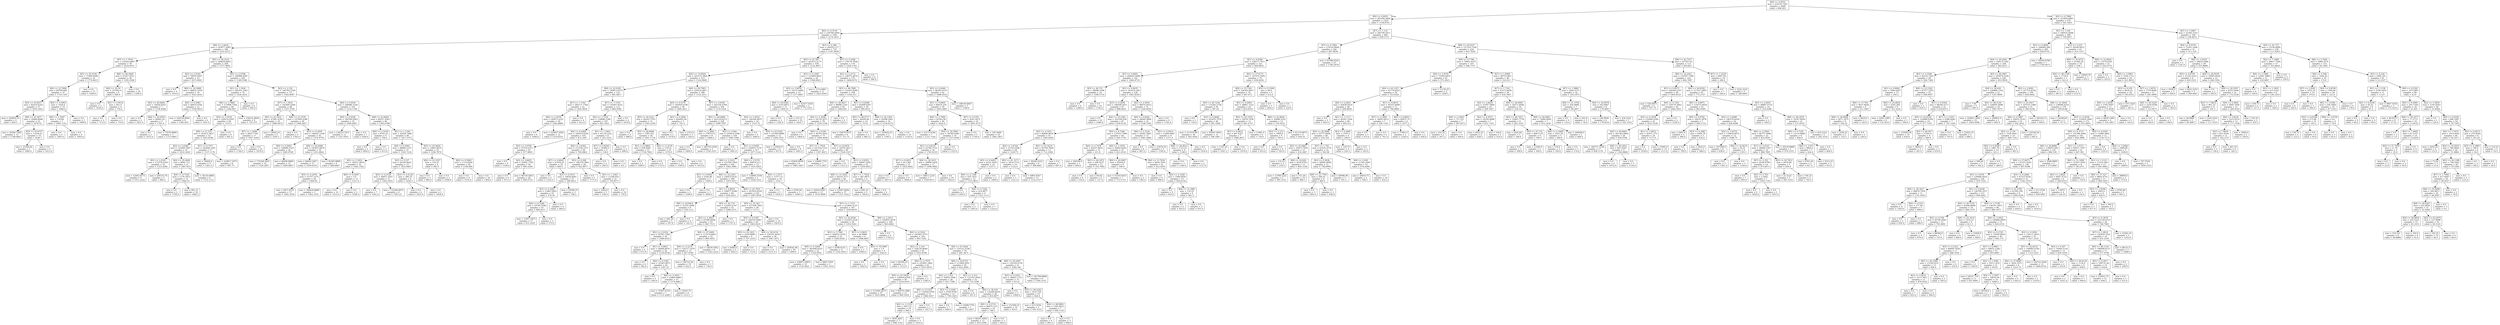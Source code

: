 digraph Tree {
node [shape=box] ;
0 [label="X[6] <= 2.9552\nmse = 332535.7291\nsamples = 2000\nvalue = 996.923"] ;
1 [label="X[0] <= 0.6055\nmse = 281656.3684\nsamples = 1525\nvalue = 1138.8741"] ;
0 -> 1 [labeldistance=2.5, labelangle=45, headlabel="True"] ;
2 [label="X[0] <= 0.5139\nmse = 236766.4004\nsamples = 1061\nvalue = 1274.1631"] ;
1 -> 2 ;
3 [label="X[6] <= 2.4434\nmse = 183877.2685\nsamples = 346\nvalue = 1431.6272"] ;
2 -> 3 ;
4 [label="X[7] <= 1.7918\nmse = 119242.6897\nsamples = 78\nvalue = 1618.0513"] ;
3 -> 4 ;
5 [label="X[5] <= 45.4144\nmse = 71990.4408\nsamples = 52\nvalue = 1779.4615"] ;
4 -> 5 ;
6 [label="X[4] <= 23.7608\nmse = 84799.008\nsamples = 37\nvalue = 1710.7297"] ;
5 -> 6 ;
7 [label="X[5] <= 43.8257\nmse = 82419.4102\nsamples = 27\nvalue = 1616.1852"] ;
6 -> 7 ;
8 [label="mse = 229920.25\nsamples = 2\nvalue = 824.5"] ;
7 -> 8 ;
9 [label="X[8] <= 25.3677\nmse = 16466.8096\nsamples = 25\nvalue = 1679.52"] ;
7 -> 9 ;
10 [label="mse = 16584.7289\nsamples = 15\nvalue = 1708.0667"] ;
9 -> 10 ;
11 [label="X[5] <= 43.8757\nmse = 13234.01\nsamples = 10\nvalue = 1636.7"] ;
9 -> 11 ;
12 [label="mse = 25344.64\nsamples = 5\nvalue = 1660.4"] ;
11 -> 12 ;
13 [label="mse = 0.0\nsamples = 5\nvalue = 1613.0"] ;
11 -> 13 ;
14 [label="X[0] <= 0.5093\nmse = 1926.6\nsamples = 10\nvalue = 1966.0"] ;
6 -> 14 ;
15 [label="X[6] <= 2.1697\nmse = 3.9184\nsamples = 7\nvalue = 1994.7143"] ;
14 -> 15 ;
16 [label="mse = 0.0\nsamples = 3\nvalue = 1997.0"] ;
15 -> 16 ;
17 [label="mse = 0.0\nsamples = 4\nvalue = 1993.0"] ;
15 -> 17 ;
18 [label="mse = 0.0\nsamples = 3\nvalue = 1899.0"] ;
14 -> 18 ;
19 [label="mse = 0.0\nsamples = 15\nvalue = 1949.0"] ;
5 -> 19 ;
20 [label="X[8] <= 40.3649\nmse = 57427.5621\nsamples = 26\nvalue = 1295.2308"] ;
4 -> 20 ;
21 [label="X[4] <= 18.18\nmse = 107942.0\nsamples = 6\nvalue = 966.0"] ;
20 -> 21 ;
22 [label="mse = 0.0\nsamples = 2\nvalue = 1430.0"] ;
21 -> 22 ;
23 [label="X[1] <= 0.9532\nmse = 441.0\nsamples = 4\nvalue = 734.0"] ;
21 -> 23 ;
24 [label="mse = 0.0\nsamples = 2\nvalue = 713.0"] ;
23 -> 24 ;
25 [label="mse = 0.0\nsamples = 2\nvalue = 755.0"] ;
23 -> 25 ;
26 [label="mse = 0.0\nsamples = 20\nvalue = 1394.0"] ;
20 -> 26 ;
27 [label="X[5] <= 40.2216\nmse = 189629.9643\nsamples = 268\nvalue = 1377.3694"] ;
3 -> 27 ;
28 [label="X[2] <= 2.0183\nmse = 78910.0567\nsamples = 23\nvalue = 1673.8261"] ;
27 -> 28 ;
29 [label="mse = 0.0\nsamples = 4\nvalue = 1914.0"] ;
28 -> 29 ;
30 [label="X[8] <= 24.5688\nmse = 80822.1939\nsamples = 19\nvalue = 1623.2632"] ;
28 -> 30 ;
31 [label="X[5] <= 40.0664\nmse = 35628.8163\nsamples = 7\nvalue = 1738.4286"] ;
30 -> 31 ;
32 [label="mse = 0.0\nsamples = 2\nvalue = 1821.0"] ;
31 -> 32 ;
33 [label="X[8] <= 20.0393\nmse = 46062.24\nsamples = 5\nvalue = 1705.4"] ;
31 -> 33 ;
34 [label="mse = 0.0\nsamples = 2\nvalue = 1672.0"] ;
33 -> 34 ;
35 [label="mse = 75530.8889\nsamples = 3\nvalue = 1727.6667"] ;
33 -> 35 ;
36 [label="X[0] <= 0.5083\nmse = 94935.0764\nsamples = 12\nvalue = 1556.0833"] ;
30 -> 36 ;
37 [label="mse = 140126.9844\nsamples = 8\nvalue = 1583.625"] ;
36 -> 37 ;
38 [label="mse = 0.0\nsamples = 4\nvalue = 1501.0"] ;
36 -> 38 ;
39 [label="X[2] <= 2.0798\nmse = 190998.9587\nsamples = 245\nvalue = 1349.5388"] ;
27 -> 39 ;
40 [label="X[1] <= 1.1826\nmse = 285301.2381\nsamples = 74\nvalue = 1226.2432"] ;
39 -> 40 ;
41 [label="X[6] <= 2.7868\nmse = 273968.7264\nsamples = 66\nvalue = 1296.697"] ;
40 -> 41 ;
42 [label="X[2] <= 2.0534\nmse = 228214.9397\nsamples = 58\nvalue = 1375.5"] ;
41 -> 42 ;
43 [label="X[8] <= 27.319\nmse = 192472.3857\nsamples = 52\nvalue = 1455.6346"] ;
42 -> 43 ;
44 [label="X[2] <= 2.0306\nmse = 133260.7967\nsamples = 35\nvalue = 1610.3429"] ;
43 -> 44 ;
45 [label="X[2] <= 2.0145\nmse = 172370.8163\nsamples = 14\nvalue = 1314.4286"] ;
44 -> 45 ;
46 [label="mse = 12942.6173\nsamples = 9\nvalue = 1511.2222"] ;
45 -> 46 ;
47 [label="mse = 264153.76\nsamples = 5\nvalue = 960.2"] ;
45 -> 47 ;
48 [label="X[4] <= 25.4004\nmse = 9892.712\nsamples = 21\nvalue = 1807.619"] ;
44 -> 48 ;
49 [label="X[4] <= 9.7236\nmse = 1178.1875\nsamples = 12\nvalue = 1849.25"] ;
48 -> 49 ;
50 [label="mse = 0.0\nsamples = 2\nvalue = 1794.0"] ;
49 -> 50 ;
51 [label="mse = 681.21\nsamples = 10\nvalue = 1860.3"] ;
49 -> 51 ;
52 [label="mse = 16120.0988\nsamples = 9\nvalue = 1752.1111"] ;
48 -> 52 ;
53 [label="X[7] <= 0.7071\nmse = 163648.3391\nsamples = 17\nvalue = 1137.1176"] ;
43 -> 53 ;
54 [label="mse = 76664.0\nsamples = 9\nvalue = 1261.0"] ;
53 -> 54 ;
55 [label="mse = 224817.1875\nsamples = 8\nvalue = 997.75"] ;
53 -> 55 ;
56 [label="mse = 0.0\nsamples = 6\nvalue = 681.0"] ;
42 -> 56 ;
57 [label="mse = 234252.9844\nsamples = 8\nvalue = 725.375"] ;
41 -> 57 ;
58 [label="mse = 0.0\nsamples = 8\nvalue = 645.0"] ;
40 -> 58 ;
59 [label="X[2] <= 2.129\nmse = 140764.3749\nsamples = 171\nvalue = 1402.8947"] ;
39 -> 59 ;
60 [label="X[7] <= 1.5631\nmse = 162400.4366\nsamples = 68\nvalue = 1537.2794"] ;
59 -> 60 ;
61 [label="X[5] <= 43.1631\nmse = 47481.4183\nsamples = 19\nvalue = 1869.9474"] ;
60 -> 61 ;
62 [label="X[7] <= 1.2099\nmse = 8025.7785\nsamples = 17\nvalue = 1937.5294"] ;
61 -> 62 ;
63 [label="mse = 0.0\nsamples = 3\nvalue = 1744.0"] ;
62 -> 63 ;
64 [label="mse = 0.0\nsamples = 14\nvalue = 1979.0"] ;
62 -> 64 ;
65 [label="mse = 14042.25\nsamples = 2\nvalue = 1295.5"] ;
61 -> 65 ;
66 [label="X[8] <= 21.2576\nmse = 147409.4286\nsamples = 49\nvalue = 1408.2857"] ;
60 -> 66 ;
67 [label="mse = 0.0\nsamples = 4\nvalue = 1783.0"] ;
66 -> 67 ;
68 [label="X[3] <= 0.2959\nmse = 146922.1106\nsamples = 45\nvalue = 1374.9778"] ;
66 -> 68 ;
69 [label="X[0] <= 0.5083\nmse = 128608.5325\nsamples = 26\nvalue = 1465.0769"] ;
68 -> 69 ;
70 [label="mse = 175248.2041\nsamples = 14\nvalue = 1520.2857"] ;
69 -> 70 ;
71 [label="mse = 66490.8889\nsamples = 12\nvalue = 1400.6667"] ;
69 -> 71 ;
72 [label="X[8] <= 24.5688\nmse = 145672.8476\nsamples = 19\nvalue = 1251.6842"] ;
68 -> 72 ;
73 [label="mse = 64640.2367\nsamples = 13\nvalue = 1438.6154"] ;
72 -> 73 ;
74 [label="mse = 81493.8889\nsamples = 6\nvalue = 846.6667"] ;
72 -> 74 ;
75 [label="X[0] <= 0.5039\nmse = 106686.5326\nsamples = 103\nvalue = 1314.1748"] ;
59 -> 75 ;
76 [label="X[0] <= 0.5036\nmse = 169780.0942\nsamples = 19\nvalue = 1006.8947"] ;
75 -> 76 ;
77 [label="mse = 136223.7431\nsamples = 12\nvalue = 1227.9167"] ;
76 -> 77 ;
78 [label="mse = 0.0\nsamples = 7\nvalue = 628.0"] ;
76 -> 78 ;
79 [label="X[8] <= 22.0829\nmse = 66227.4562\nsamples = 84\nvalue = 1383.6786"] ;
75 -> 79 ;
80 [label="X[6] <= 2.5259\nmse = 8742.25\nsamples = 4\nvalue = 706.5"] ;
79 -> 80 ;
81 [label="mse = 0.0\nsamples = 2\nvalue = 800.0"] ;
80 -> 81 ;
82 [label="mse = 0.0\nsamples = 2\nvalue = 613.0"] ;
80 -> 82 ;
83 [label="X[1] <= 1.1106\nmse = 45026.7486\nsamples = 80\nvalue = 1417.5375"] ;
79 -> 83 ;
84 [label="X[0] <= 0.5093\nmse = 48880.1575\nsamples = 47\nvalue = 1503.7234"] ;
83 -> 84 ;
85 [label="X[2] <= 2.3432\nmse = 36431.3818\nsamples = 32\nvalue = 1442.1562"] ;
84 -> 85 ;
86 [label="X[3] <= 0.2976\nmse = 53737.3275\nsamples = 20\nvalue = 1400.85"] ;
85 -> 86 ;
87 [label="mse = 5457.0519\nsamples = 17\nvalue = 1462.3529"] ;
86 -> 87 ;
88 [label="mse = 184426.8889\nsamples = 3\nvalue = 1052.3333"] ;
86 -> 88 ;
89 [label="X[0] <= 0.5047\nmse = 5.0\nsamples = 12\nvalue = 1511.0"] ;
85 -> 89 ;
90 [label="mse = 0.0\nsamples = 10\nvalue = 1512.0"] ;
89 -> 90 ;
91 [label="mse = 0.0\nsamples = 2\nvalue = 1506.0"] ;
89 -> 91 ;
92 [label="X[3] <= 0.327\nmse = 50100.0622\nsamples = 15\nvalue = 1635.0667"] ;
84 -> 92 ;
93 [label="X[3] <= 0.2728\nmse = 48457.5207\nsamples = 11\nvalue = 1562.5455"] ;
92 -> 93 ;
94 [label="mse = 0.0\nsamples = 7\nvalue = 1561.0"] ;
93 -> 94 ;
95 [label="mse = 133246.6875\nsamples = 4\nvalue = 1565.25"] ;
93 -> 95 ;
96 [label="X[3] <= 0.4129\nmse = 380.25\nsamples = 4\nvalue = 1834.5"] ;
92 -> 96 ;
97 [label="mse = 0.0\nsamples = 2\nvalue = 1815.0"] ;
96 -> 97 ;
98 [label="mse = 0.0\nsamples = 2\nvalue = 1854.0"] ;
96 -> 98 ;
99 [label="X[5] <= 45.4644\nmse = 13891.8035\nsamples = 33\nvalue = 1294.7879"] ;
83 -> 99 ;
100 [label="X[4] <= 41.2357\nmse = 110.25\nsamples = 4\nvalue = 995.5"] ;
99 -> 100 ;
101 [label="mse = 0.0\nsamples = 2\nvalue = 985.0"] ;
100 -> 101 ;
102 [label="mse = 0.0\nsamples = 2\nvalue = 1006.0"] ;
100 -> 102 ;
103 [label="X[0] <= 0.5069\nmse = 1733.6504\nsamples = 29\nvalue = 1336.069"] ;
99 -> 103 ;
104 [label="mse = 0.0\nsamples = 9\nvalue = 1274.0"] ;
103 -> 104 ;
105 [label="mse = 0.0\nsamples = 20\nvalue = 1364.0"] ;
103 -> 105 ;
106 [label="X[3] <= 0.396\nmse = 244555.277\nsamples = 715\nvalue = 1197.9636"] ;
2 -> 106 ;
107 [label="X[5] <= 47.587\nmse = 243073.2173\nsamples = 539\nvalue = 1122.4657"] ;
106 -> 107 ;
108 [label="X[4] <= 13.6504\nmse = 241575.3994\nsamples = 513\nvalue = 1102.8908"] ;
107 -> 108 ;
109 [label="X[8] <= 22.0182\nmse = 189913.6374\nsamples = 133\nvalue = 961.6617"] ;
108 -> 109 ;
110 [label="X[7] <= 1.7193\nmse = 206171.7769\nsamples = 22\nvalue = 1426.3636"] ;
109 -> 110 ;
111 [label="X[6] <= 2.5076\nmse = 149472.4321\nsamples = 18\nvalue = 1562.8889"] ;
110 -> 111 ;
112 [label="mse = 0.0\nsamples = 6\nvalue = 1649.0"] ;
111 -> 112 ;
113 [label="mse = 218647.3056\nsamples = 12\nvalue = 1519.8333"] ;
111 -> 113 ;
114 [label="mse = 0.0\nsamples = 4\nvalue = 812.0"] ;
110 -> 114 ;
115 [label="X[7] <= 1.7193\nmse = 135407.8322\nsamples = 111\nvalue = 869.5586"] ;
109 -> 115 ;
116 [label="X[2] <= 3.7216\nmse = 118688.1548\nsamples = 107\nvalue = 841.5421"] ;
115 -> 116 ;
117 [label="X[4] <= 6.2004\nmse = 104019.9229\nsamples = 101\nvalue = 872.3267"] ;
116 -> 117 ;
118 [label="X[2] <= 2.0706\nmse = 47510.6317\nsamples = 43\nvalue = 977.8605"] ;
117 -> 118 ;
119 [label="mse = 0.0\nsamples = 9\nvalue = 1100.0"] ;
118 -> 119 ;
120 [label="X[2] <= 2.6693\nmse = 55092.7785\nsamples = 34\nvalue = 945.5294"] ;
118 -> 120 ;
121 [label="mse = 0.0\nsamples = 6\nvalue = 971.0"] ;
120 -> 121 ;
122 [label="mse = 66729.5663\nsamples = 28\nvalue = 940.0714"] ;
120 -> 122 ;
123 [label="X[6] <= 2.8302\nmse = 131536.1477\nsamples = 58\nvalue = 794.0862"] ;
117 -> 123 ;
124 [label="X[7] <= 0.4642\nmse = 67450.25\nsamples = 32\nvalue = 689.5"] ;
123 -> 124 ;
125 [label="mse = 0.0\nsamples = 5\nvalue = 1235.0"] ;
124 -> 125 ;
126 [label="X[3] <= 0.3013\nmse = 14630.6941\nsamples = 27\nvalue = 588.4815"] ;
124 -> 126 ;
127 [label="X[3] <= 0.2492\nmse = 11862.5824\nsamples = 25\nvalue = 574.24"] ;
126 -> 127 ;
128 [label="X[0] <= 0.5348\nmse = 10740.5596\nsamples = 19\nvalue = 608.4211"] ;
127 -> 128 ;
129 [label="mse = 11857.2872\nsamples = 17\nvalue = 612.3529"] ;
128 -> 129 ;
130 [label="mse = 0.0\nsamples = 2\nvalue = 575.0"] ;
128 -> 130 ;
131 [label="mse = 0.0\nsamples = 6\nvalue = 466.0"] ;
127 -> 131 ;
132 [label="mse = 15006.25\nsamples = 2\nvalue = 766.5"] ;
126 -> 132 ;
133 [label="X[3] <= 0.298\nmse = 180379.3861\nsamples = 26\nvalue = 922.8077"] ;
123 -> 133 ;
134 [label="mse = 0.0\nsamples = 5\nvalue = 1771.0"] ;
133 -> 134 ;
135 [label="X[1] <= 1.1003\nmse = 11249.932\nsamples = 21\nvalue = 720.8571"] ;
133 -> 135 ;
136 [label="mse = 3364.0\nsamples = 5\nvalue = 538.0"] ;
135 -> 136 ;
137 [label="mse = 0.0\nsamples = 16\nvalue = 778.0"] ;
135 -> 137 ;
138 [label="X[1] <= 1.2003\nmse = 81110.2222\nsamples = 6\nvalue = 323.3333"] ;
116 -> 138 ;
139 [label="X[7] <= 0.8249\nmse = 16384.0\nsamples = 4\nvalue = 136.0"] ;
138 -> 139 ;
140 [label="mse = 0.0\nsamples = 2\nvalue = 264.0"] ;
139 -> 140 ;
141 [label="mse = 0.0\nsamples = 2\nvalue = 8.0"] ;
139 -> 141 ;
142 [label="mse = 0.0\nsamples = 2\nvalue = 698.0"] ;
138 -> 142 ;
143 [label="mse = 0.0\nsamples = 4\nvalue = 1619.0"] ;
115 -> 143 ;
144 [label="X[4] <= 28.7903\nmse = 250232.6811\nsamples = 380\nvalue = 1152.3211"] ;
108 -> 144 ;
145 [label="X[0] <= 0.5276\nmse = 185956.6196\nsamples = 36\nvalue = 1469.3611"] ;
144 -> 145 ;
146 [label="X[5] <= 44.2321\nmse = 40242.7555\nsamples = 31\nvalue = 1593.2258"] ;
145 -> 146 ;
147 [label="mse = 0.0\nsamples = 2\nvalue = 898.0"] ;
146 -> 147 ;
148 [label="X[5] <= 46.8084\nmse = 7385.522\nsamples = 29\nvalue = 1641.1724"] ;
146 -> 148 ;
149 [label="X[1] <= 0.8805\nmse = 939.4083\nsamples = 13\nvalue = 1728.7692"] ;
148 -> 149 ;
150 [label="mse = 0.0\nsamples = 5\nvalue = 1690.0"] ;
149 -> 150 ;
151 [label="mse = 0.0\nsamples = 8\nvalue = 1753.0"] ;
149 -> 151 ;
152 [label="X[6] <= 2.3278\nmse = 1323.0\nsamples = 16\nvalue = 1570.0"] ;
148 -> 152 ;
153 [label="mse = 0.0\nsamples = 12\nvalue = 1549.0"] ;
152 -> 153 ;
154 [label="mse = 0.0\nsamples = 4\nvalue = 1633.0"] ;
152 -> 154 ;
155 [label="X[3] <= 0.2598\nmse = 404495.04\nsamples = 5\nvalue = 701.4"] ;
145 -> 155 ;
156 [label="mse = 0.0\nsamples = 2\nvalue = 1479.0"] ;
155 -> 156 ;
157 [label="mse = 2312.0\nsamples = 3\nvalue = 183.0"] ;
155 -> 157 ;
158 [label="X[7] <= 3.0109\nmse = 245339.4768\nsamples = 344\nvalue = 1119.1424"] ;
144 -> 158 ;
159 [label="X[5] <= 40.0809\nmse = 242129.8272\nsamples = 328\nvalue = 1099.7957"] ;
158 -> 159 ;
160 [label="X[6] <= 2.3882\nmse = 178515.0\nsamples = 8\nvalue = 1686.0"] ;
159 -> 160 ;
161 [label="mse = 0.0\nsamples = 5\nvalue = 1894.0"] ;
160 -> 161 ;
162 [label="mse = 283755.5556\nsamples = 3\nvalue = 1339.3333"] ;
160 -> 162 ;
163 [label="X[2] <= 2.004\nmse = 234914.5396\nsamples = 320\nvalue = 1085.1406"] ;
159 -> 163 ;
164 [label="mse = 0.0\nsamples = 3\nvalue = 1891.0"] ;
163 -> 164 ;
165 [label="X[1] <= 0.9385\nmse = 230933.7135\nsamples = 317\nvalue = 1077.5142"] ;
163 -> 165 ;
166 [label="X[6] <= 2.1612\nmse = 231594.7064\nsamples = 304\nvalue = 1062.3684"] ;
165 -> 166 ;
167 [label="X[1] <= 0.8362\nmse = 5544.96\nsamples = 5\nvalue = 1599.2"] ;
166 -> 167 ;
168 [label="mse = 0.0\nsamples = 2\nvalue = 1508.0"] ;
167 -> 168 ;
169 [label="mse = 0.0\nsamples = 3\nvalue = 1660.0"] ;
167 -> 169 ;
170 [label="X[8] <= 22.2303\nmse = 230475.0141\nsamples = 299\nvalue = 1053.3913"] ;
166 -> 170 ;
171 [label="X[1] <= 0.8659\nmse = 149677.6396\nsamples = 64\nvalue = 928.2812"] ;
170 -> 171 ;
172 [label="X[8] <= 20.9914\nmse = 31555.2099\nsamples = 9\nvalue = 439.1111"] ;
171 -> 172 ;
173 [label="mse = 282.24\nsamples = 5\nvalue = 597.6"] ;
172 -> 173 ;
174 [label="mse = 0.0\nsamples = 4\nvalue = 241.0"] ;
172 -> 174 ;
175 [label="X[5] <= 42.174\nmse = 123443.2747\nsamples = 55\nvalue = 1008.3273"] ;
171 -> 175 ;
176 [label="X[2] <= 2.3843\nmse = 97269.8206\nsamples = 52\nvalue = 965.7115"] ;
175 -> 176 ;
177 [label="X[2] <= 2.0192\nmse = 50783.7389\nsamples = 30\nvalue = 1086.8333"] ;
176 -> 177 ;
178 [label="mse = 0.0\nsamples = 4\nvalue = 672.0"] ;
177 -> 178 ;
179 [label="X[1] <= 0.8827\nmse = 28048.6879\nsamples = 26\nvalue = 1150.6538"] ;
177 -> 179 ;
180 [label="mse = 0.0\nsamples = 6\nvalue = 962.0"] ;
179 -> 180 ;
181 [label="X[0] <= 0.5185\nmse = 22583.0875\nsamples = 20\nvalue = 1207.25"] ;
179 -> 181 ;
182 [label="mse = 0.0\nsamples = 5\nvalue = 1305.0"] ;
181 -> 182 ;
183 [label="X[6] <= 2.3933\nmse = 25864.0889\nsamples = 15\nvalue = 1174.6667"] ;
181 -> 183 ;
184 [label="mse = 37467.6735\nsamples = 7\nvalue = 1131.4286"] ;
183 -> 184 ;
185 [label="mse = 12643.75\nsamples = 8\nvalue = 1212.5"] ;
183 -> 185 ;
186 [label="X[4] <= 47.6492\nmse = 113374.8843\nsamples = 22\nvalue = 800.5455"] ;
176 -> 186 ;
187 [label="X[6] <= 2.5214\nmse = 124157.1479\nsamples = 13\nvalue = 647.0769"] ;
186 -> 187 ;
188 [label="mse = 158722.56\nsamples = 10\nvalue = 622.2"] ;
187 -> 188 ;
189 [label="mse = 0.0\nsamples = 3\nvalue = 730.0"] ;
187 -> 189 ;
190 [label="mse = 14639.5062\nsamples = 9\nvalue = 1022.2222"] ;
186 -> 190 ;
191 [label="mse = 0.0\nsamples = 3\nvalue = 1747.0"] ;
175 -> 191 ;
192 [label="X[8] <= 25.7835\nmse = 247055.6529\nsamples = 235\nvalue = 1087.4638"] ;
170 -> 192 ;
193 [label="X[4] <= 33.343\nmse = 337309.7083\nsamples = 48\nvalue = 1272.5"] ;
192 -> 193 ;
194 [label="X[0] <= 0.5387\nmse = 228703.4983\nsamples = 34\nvalue = 1003.8235"] ;
193 -> 194 ;
195 [label="X[5] <= 43.1631\nmse = 2250.8889\nsamples = 6\nvalue = 707.3333"] ;
194 -> 195 ;
196 [label="mse = 6400.0\nsamples = 2\nvalue = 692.0"] ;
195 -> 196 ;
197 [label="mse = 0.0\nsamples = 4\nvalue = 715.0"] ;
195 -> 197 ;
198 [label="X[4] <= 29.4154\nmse = 254355.4439\nsamples = 28\nvalue = 1067.3571"] ;
194 -> 198 ;
199 [label="mse = 0.0\nsamples = 8\nvalue = 1211.0"] ;
198 -> 199 ;
200 [label="mse = 344542.99\nsamples = 20\nvalue = 1009.9"] ;
198 -> 200 ;
201 [label="mse = 0.0\nsamples = 14\nvalue = 1925.0"] ;
193 -> 201 ;
202 [label="X[7] <= 1.7121\nmse = 212844.5123\nsamples = 187\nvalue = 1039.9679"] ;
192 -> 202 ;
203 [label="X[5] <= 43.2636\nmse = 231055.3228\nsamples = 39\nvalue = 1253.5641"] ;
202 -> 203 ;
204 [label="X[2] <= 5.7961\nmse = 264032.4518\nsamples = 33\nvalue = 1290.8182"] ;
203 -> 204 ;
205 [label="X[0] <= 0.5294\nmse = 381608.9525\nsamples = 22\nvalue = 1354.9545"] ;
204 -> 205 ;
206 [label="mse = 436871.0803\nsamples = 19\nvalue = 1331.8421"] ;
205 -> 206 ;
207 [label="mse = 6805.5556\nsamples = 3\nvalue = 1501.3333"] ;
205 -> 207 ;
208 [label="mse = 4198.6116\nsamples = 11\nvalue = 1162.5455"] ;
204 -> 208 ;
209 [label="X[7] <= 0.8631\nmse = 64.8889\nsamples = 6\nvalue = 1048.6667"] ;
203 -> 209 ;
210 [label="mse = 0.0\nsamples = 2\nvalue = 1060.0"] ;
209 -> 210 ;
211 [label="X[5] <= 45.0087\nmse = 1.0\nsamples = 4\nvalue = 1043.0"] ;
209 -> 211 ;
212 [label="mse = 0.0\nsamples = 2\nvalue = 1042.0"] ;
211 -> 212 ;
213 [label="mse = 0.0\nsamples = 2\nvalue = 1044.0"] ;
211 -> 213 ;
214 [label="X[6] <= 2.3911\nmse = 192855.2978\nsamples = 148\nvalue = 983.6824"] ;
202 -> 214 ;
215 [label="mse = 0.0\nsamples = 4\nvalue = 1702.0"] ;
214 -> 215 ;
216 [label="X[0] <= 0.5224\nmse = 183481.4753\nsamples = 144\nvalue = 963.7292"] ;
214 -> 216 ;
217 [label="X[2] <= 2.316\nmse = 228120.8649\nsamples = 65\nvalue = 1051.6769"] ;
216 -> 217 ;
218 [label="mse = 85556.25\nsamples = 2\nvalue = 1512.5"] ;
217 -> 218 ;
219 [label="X[6] <= 2.7074\nmse = 225691.1882\nsamples = 63\nvalue = 1037.0476"] ;
217 -> 219 ;
220 [label="X[5] <= 43.2439\nmse = 238916.6709\nsamples = 58\nvalue = 1014.8103"] ;
219 -> 220 ;
221 [label="mse = 271840.2073\nsamples = 47\nvalue = 1025.4894"] ;
220 -> 221 ;
222 [label="mse = 95674.1488\nsamples = 11\nvalue = 969.1818"] ;
220 -> 222 ;
223 [label="mse = 0.0\nsamples = 5\nvalue = 1295.0"] ;
219 -> 223 ;
224 [label="X[4] <= 47.0344\nmse = 135152.5108\nsamples = 79\nvalue = 891.3671"] ;
216 -> 224 ;
225 [label="X[8] <= 29.6743\nmse = 111660.0951\nsamples = 58\nvalue = 822.2069"] ;
224 -> 225 ;
226 [label="X[2] <= 2.312\nmse = 76954.3506\nsamples = 26\nvalue = 931.7308"] ;
225 -> 226 ;
227 [label="X[0] <= 0.5335\nmse = 110928.0764\nsamples = 12\nvalue = 1086.4167"] ;
226 -> 227 ;
228 [label="X[2] <= 2.1335\nmse = 5013.21\nsamples = 10\nvalue = 940.3"] ;
227 -> 228 ;
229 [label="mse = 3836.2041\nsamples = 7\nvalue = 908.7143"] ;
228 -> 229 ;
230 [label="mse = 0.0\nsamples = 3\nvalue = 1014.0"] ;
228 -> 230 ;
231 [label="mse = 0.0\nsamples = 2\nvalue = 1817.0"] ;
227 -> 231 ;
232 [label="X[3] <= 0.3299\nmse = 9744.9796\nsamples = 14\nvalue = 799.1429"] ;
226 -> 232 ;
233 [label="mse = 0.0\nsamples = 7\nvalue = 846.0"] ;
232 -> 233 ;
234 [label="mse = 15098.7755\nsamples = 7\nvalue = 752.2857"] ;
232 -> 234 ;
235 [label="X[2] <= 2.312\nmse = 122193.2959\nsamples = 32\nvalue = 733.2188"] ;
225 -> 235 ;
236 [label="mse = 0.0\nsamples = 6\nvalue = 397.0"] ;
235 -> 236 ;
237 [label="X[4] <= 38.434\nmse = 118284.8476\nsamples = 26\nvalue = 810.8077"] ;
235 -> 237 ;
238 [label="X[0] <= 0.5721\nmse = 86875.125\nsamples = 16\nvalue = 748.5"] ;
237 -> 238 ;
239 [label="mse = 80241.4083\nsamples = 13\nvalue = 819.2308"] ;
238 -> 239 ;
240 [label="mse = 0.0\nsamples = 3\nvalue = 442.0"] ;
238 -> 240 ;
241 [label="mse = 152390.25\nsamples = 10\nvalue = 910.5"] ;
237 -> 241 ;
242 [label="X[8] <= 29.2607\nmse = 150339.4739\nsamples = 21\nvalue = 1082.381"] ;
224 -> 242 ;
243 [label="X[3] <= 0.2253\nmse = 38063.1733\nsamples = 15\nvalue = 913.6"] ;
242 -> 243 ;
244 [label="mse = 0.0\nsamples = 5\nvalue = 1084.0"] ;
243 -> 244 ;
245 [label="X[5] <= 40.2262\nmse = 35317.64\nsamples = 10\nvalue = 828.4"] ;
243 -> 245 ;
246 [label="mse = 213.5556\nsamples = 3\nvalue = 545.3333"] ;
245 -> 246 ;
247 [label="X[4] <= 48.0804\nmse = 1305.0612\nsamples = 7\nvalue = 949.7143"] ;
245 -> 247 ;
248 [label="mse = 0.0\nsamples = 4\nvalue = 981.0"] ;
247 -> 248 ;
249 [label="mse = 0.0\nsamples = 3\nvalue = 908.0"] ;
247 -> 249 ;
250 [label="mse = 181768.8889\nsamples = 6\nvalue = 1504.3333"] ;
242 -> 250 ;
251 [label="X[6] <= 2.5279\nmse = 84670.213\nsamples = 13\nvalue = 1431.6923"] ;
165 -> 251 ;
252 [label="mse = 116805.5556\nsamples = 3\nvalue = 1028.3333"] ;
251 -> 252 ;
253 [label="X[2] <= 2.073\nmse = 11577.21\nsamples = 10\nvalue = 1552.7"] ;
251 -> 253 ;
254 [label="mse = 0.0\nsamples = 5\nvalue = 1459.0"] ;
253 -> 254 ;
255 [label="mse = 5595.04\nsamples = 5\nvalue = 1646.4"] ;
253 -> 255 ;
256 [label="X[2] <= 2.5052\nmse = 146166.6875\nsamples = 16\nvalue = 1515.75"] ;
158 -> 256 ;
257 [label="mse = 0.0\nsamples = 4\nvalue = 1844.0"] ;
256 -> 257 ;
258 [label="X[4] <= 43.5302\nmse = 147000.8889\nsamples = 12\nvalue = 1406.3333"] ;
256 -> 258 ;
259 [label="mse = 110592.0\nsamples = 4\nvalue = 937.0"] ;
258 -> 259 ;
260 [label="mse = 0.0\nsamples = 8\nvalue = 1641.0"] ;
258 -> 260 ;
261 [label="X[3] <= 0.3295\nmse = 115894.9822\nsamples = 26\nvalue = 1508.6923"] ;
107 -> 261 ;
262 [label="X[2] <= 3.0878\nmse = 74133.4489\nsamples = 15\nvalue = 1277.8667"] ;
261 -> 262 ;
263 [label="X[8] <= 20.6362\nmse = 2193.6875\nsamples = 12\nvalue = 1404.25"] ;
262 -> 263 ;
264 [label="mse = 0.0\nsamples = 2\nvalue = 1302.0"] ;
263 -> 264 ;
265 [label="mse = 123.21\nsamples = 10\nvalue = 1424.7"] ;
263 -> 265 ;
266 [label="mse = 42437.5556\nsamples = 3\nvalue = 772.3333"] ;
262 -> 266 ;
267 [label="mse = 1112.0661\nsamples = 11\nvalue = 1823.4545"] ;
261 -> 267 ;
268 [label="X[7] <= 3.1048\nmse = 178178.7928\nsamples = 176\nvalue = 1429.1761"] ;
106 -> 268 ;
269 [label="X[2] <= 2.2172\nmse = 138371.6079\nsamples = 170\nvalue = 1468.8176"] ;
268 -> 269 ;
270 [label="X[5] <= 46.7865\nmse = 132203.4269\nsamples = 108\nvalue = 1354.213"] ;
269 -> 270 ;
271 [label="X[4] <= 26.4627\nmse = 98086.1243\nsamples = 82\nvalue = 1469.561"] ;
270 -> 271 ;
272 [label="X[4] <= 5.3058\nmse = 54710.2071\nsamples = 78\nvalue = 1518.1538"] ;
271 -> 272 ;
273 [label="mse = 0.0\nsamples = 5\nvalue = 1864.0"] ;
272 -> 273 ;
274 [label="X[6] <= 2.5166\nmse = 49703.9201\nsamples = 73\nvalue = 1494.4658"] ;
272 -> 274 ;
275 [label="X[7] <= 1.7918\nmse = 101104.7101\nsamples = 13\nvalue = 1347.4615"] ;
274 -> 275 ;
276 [label="mse = 63656.8056\nsamples = 6\nvalue = 1085.1667"] ;
275 -> 276 ;
277 [label="mse = 23686.7755\nsamples = 7\nvalue = 1572.2857"] ;
275 -> 277 ;
278 [label="X[7] <= 0.0479\nmse = 32870.3831\nsamples = 60\nvalue = 1526.3167"] ;
274 -> 278 ;
279 [label="mse = 0.0\nsamples = 8\nvalue = 1311.0"] ;
278 -> 279 ;
280 [label="X[1] <= 0.8352\nmse = 29697.5544\nsamples = 52\nvalue = 1559.4423"] ;
278 -> 280 ;
281 [label="X[8] <= 21.0291\nmse = 26216.3177\nsamples = 48\nvalue = 1538.125"] ;
280 -> 281 ;
282 [label="mse = 24020.6281\nsamples = 11\nvalue = 1474.0909"] ;
281 -> 282 ;
283 [label="mse = 25287.6494\nsamples = 37\nvalue = 1557.1622"] ;
281 -> 283 ;
284 [label="X[7] <= 1.7918\nmse = 581.6875\nsamples = 4\nvalue = 1815.25"] ;
280 -> 284 ;
285 [label="mse = 992.25\nsamples = 2\nvalue = 1824.5"] ;
284 -> 285 ;
286 [label="mse = 0.0\nsamples = 2\nvalue = 1806.0"] ;
284 -> 286 ;
287 [label="mse = 0.0\nsamples = 4\nvalue = 522.0"] ;
271 -> 287 ;
288 [label="X[1] <= 0.8288\nmse = 65498.6287\nsamples = 26\nvalue = 990.4231"] ;
270 -> 288 ;
289 [label="X[5] <= 48.0717\nmse = 46200.84\nsamples = 10\nvalue = 753.6"] ;
288 -> 289 ;
290 [label="mse = 52678.9375\nsamples = 8\nvalue = 721.75"] ;
289 -> 290 ;
291 [label="mse = 0.0\nsamples = 2\nvalue = 881.0"] ;
289 -> 291 ;
292 [label="X[8] <= 26.1209\nmse = 20598.2461\nsamples = 16\nvalue = 1138.4375"] ;
288 -> 292 ;
293 [label="mse = 163620.25\nsamples = 2\nvalue = 1106.5"] ;
292 -> 293 ;
294 [label="mse = 0.0\nsamples = 14\nvalue = 1143.0"] ;
292 -> 294 ;
295 [label="X[3] <= 0.4446\nmse = 86383.4735\nsamples = 62\nvalue = 1668.4516"] ;
269 -> 295 ;
296 [label="X[1] <= 0.8405\nmse = 68410.239\nsamples = 59\nvalue = 1693.2881"] ;
295 -> 296 ;
297 [label="X[6] <= 2.7966\nmse = 83362.94\nsamples = 40\nvalue = 1622.9"] ;
296 -> 297 ;
298 [label="mse = 15171.9184\nsamples = 7\nvalue = 1127.7143"] ;
297 -> 298 ;
299 [label="X[4] <= 35.5844\nmse = 34780.4206\nsamples = 33\nvalue = 1727.9394"] ;
297 -> 299 ;
300 [label="X[1] <= 0.8216\nmse = 22794.7122\nsamples = 30\nvalue = 1765.4333"] ;
299 -> 300 ;
301 [label="X[7] <= 0.9451\nmse = 20.1302\nsamples = 13\nvalue = 1852.8462"] ;
300 -> 301 ;
302 [label="mse = 0.0\nsamples = 7\nvalue = 1857.0"] ;
301 -> 302 ;
303 [label="mse = 0.0\nsamples = 6\nvalue = 1848.0"] ;
301 -> 303 ;
304 [label="X[4] <= 30.1615\nmse = 29899.1834\nsamples = 17\nvalue = 1698.5882"] ;
300 -> 304 ;
305 [label="mse = 18912.1224\nsamples = 7\nvalue = 1520.8571"] ;
304 -> 305 ;
306 [label="mse = 0.0\nsamples = 10\nvalue = 1823.0"] ;
304 -> 306 ;
307 [label="mse = 0.0\nsamples = 3\nvalue = 1353.0"] ;
299 -> 307 ;
308 [label="X[7] <= 0.2761\nmse = 4541.4072\nsamples = 19\nvalue = 1841.4737"] ;
296 -> 308 ;
309 [label="mse = 0.0\nsamples = 5\nvalue = 1730.0"] ;
308 -> 309 ;
310 [label="mse = 140.3469\nsamples = 14\nvalue = 1881.2857"] ;
308 -> 310 ;
311 [label="mse = 189140.6667\nsamples = 3\nvalue = 1180.0"] ;
295 -> 311 ;
312 [label="mse = 0.0\nsamples = 6\nvalue = 306.0"] ;
268 -> 312 ;
313 [label="X[7] <= 1.114\nmse = 246749.2411\nsamples = 464\nvalue = 829.5172"] ;
1 -> 313 ;
314 [label="X[7] <= 0.7865\nmse = 274510.8604\nsamples = 244\nvalue = 987.9836"] ;
313 -> 314 ;
315 [label="X[1] <= 0.9349\nmse = 228277.7911\nsamples = 221\nvalue = 909.6833"] ;
314 -> 315 ;
316 [label="X[7] <= 0.0693\nmse = 209625.0098\nsamples = 142\nvalue = 1060.4718"] ;
315 -> 316 ;
317 [label="X[5] <= 44.731\nmse = 38086.5306\nsamples = 14\nvalue = 1596.5714"] ;
316 -> 317 ;
318 [label="mse = 0.0\nsamples = 4\nvalue = 1288.0"] ;
317 -> 318 ;
319 [label="mse = 0.0\nsamples = 10\nvalue = 1720.0"] ;
317 -> 319 ;
320 [label="X[1] <= 0.8435\nmse = 193514.184\nsamples = 128\nvalue = 1001.8359"] ;
316 -> 320 ;
321 [label="X[3] <= 0.2656\nmse = 180206.5911\nsamples = 97\nvalue = 898.0825"] ;
320 -> 321 ;
322 [label="mse = 0.0\nsamples = 10\nvalue = 1448.0"] ;
321 -> 322 ;
323 [label="X[4] <= 10.2365\nmse = 162164.938\nsamples = 87\nvalue = 834.8736"] ;
321 -> 323 ;
324 [label="X[2] <= 2.1621\nmse = 89606.6639\nsamples = 41\nvalue = 1065.6585"] ;
323 -> 324 ;
325 [label="X[4] <= 5.8744\nmse = 15743.5446\nsamples = 28\nvalue = 1229.75"] ;
324 -> 325 ;
326 [label="X[3] <= 0.4493\nmse = 4352.3929\nsamples = 14\nvalue = 1337.5"] ;
325 -> 326 ;
327 [label="X[6] <= 2.7166\nmse = 555.7431\nsamples = 12\nvalue = 1312.0833"] ;
326 -> 327 ;
328 [label="mse = 0.0\nsamples = 3\nvalue = 1285.0"] ;
327 -> 328 ;
329 [label="X[0] <= 0.7246\nmse = 414.9877\nsamples = 9\nvalue = 1321.1111"] ;
327 -> 329 ;
330 [label="mse = 0.0\nsamples = 2\nvalue = 1283.0"] ;
329 -> 330 ;
331 [label="mse = 0.0\nsamples = 7\nvalue = 1332.0"] ;
329 -> 331 ;
332 [label="mse = 0.0\nsamples = 2\nvalue = 1490.0"] ;
326 -> 332 ;
333 [label="X[5] <= 41.3173\nmse = 3914.5714\nsamples = 14\nvalue = 1122.0"] ;
325 -> 333 ;
334 [label="mse = 0.0\nsamples = 3\nvalue = 1121.0"] ;
333 -> 334 ;
335 [label="mse = 4981.8347\nsamples = 11\nvalue = 1122.2727"] ;
333 -> 335 ;
336 [label="X[5] <= 47.0219\nmse = 65790.7929\nsamples = 13\nvalue = 712.2308"] ;
324 -> 336 ;
337 [label="mse = 56249.2222\nsamples = 6\nvalue = 496.6667"] ;
336 -> 337 ;
338 [label="mse = 0.0\nsamples = 7\nvalue = 897.0"] ;
336 -> 338 ;
339 [label="X[0] <= 0.7246\nmse = 137051.7089\nsamples = 46\nvalue = 629.1739"] ;
323 -> 339 ;
340 [label="X[6] <= 2.7478\nmse = 82557.8933\nsamples = 15\nvalue = 231.8"] ;
339 -> 340 ;
341 [label="mse = 240100.0\nsamples = 2\nvalue = 804.0"] ;
340 -> 341 ;
342 [label="X[5] <= 46.1872\nmse = 200.0237\nsamples = 13\nvalue = 143.7692"] ;
340 -> 342 ;
343 [label="mse = 0.0\nsamples = 8\nvalue = 154.0"] ;
342 -> 343 ;
344 [label="mse = 84.64\nsamples = 5\nvalue = 127.4"] ;
342 -> 344 ;
345 [label="X[6] <= 2.1878\nmse = 50042.8283\nsamples = 31\nvalue = 821.4516"] ;
339 -> 345 ;
346 [label="X[8] <= 20.9487\nmse = 85934.0\nsamples = 9\nvalue = 599.0"] ;
345 -> 346 ;
347 [label="mse = 51416.8163\nsamples = 7\nvalue = 713.5714"] ;
346 -> 347 ;
348 [label="mse = 0.0\nsamples = 2\nvalue = 198.0"] ;
346 -> 348 ;
349 [label="X[4] <= 13.7634\nmse = 6834.7934\nsamples = 22\nvalue = 912.4545"] ;
345 -> 349 ;
350 [label="mse = 0.0\nsamples = 9\nvalue = 996.0"] ;
349 -> 350 ;
351 [label="X[2] <= 2.1026\nmse = 3389.0059\nsamples = 13\nvalue = 854.6154"] ;
349 -> 351 ;
352 [label="mse = 0.0\nsamples = 9\nvalue = 816.0"] ;
351 -> 352 ;
353 [label="X[4] <= 31.2881\nmse = 110.25\nsamples = 4\nvalue = 941.5"] ;
351 -> 353 ;
354 [label="mse = 0.0\nsamples = 2\nvalue = 952.0"] ;
353 -> 354 ;
355 [label="mse = 0.0\nsamples = 2\nvalue = 931.0"] ;
353 -> 355 ;
356 [label="X[2] <= 2.3654\nmse = 96074.4433\nsamples = 31\nvalue = 1326.4839"] ;
320 -> 356 ;
357 [label="X[0] <= 0.6292\nmse = 26040.5806\nsamples = 22\nvalue = 1148.3182"] ;
356 -> 357 ;
358 [label="X[6] <= 2.1524\nmse = 18362.3905\nsamples = 13\nvalue = 1063.3846"] ;
357 -> 358 ;
359 [label="mse = 0.0\nsamples = 8\nvalue = 987.0"] ;
358 -> 359 ;
360 [label="mse = 23470.24\nsamples = 5\nvalue = 1185.6"] ;
358 -> 360 ;
361 [label="X[1] <= 0.9014\nmse = 11660.6667\nsamples = 9\nvalue = 1271.0"] ;
357 -> 361 ;
362 [label="X[8] <= 26.8015\nmse = 1722.25\nsamples = 6\nvalue = 1198.5"] ;
361 -> 362 ;
363 [label="mse = 0.0\nsamples = 3\nvalue = 1240.0"] ;
362 -> 363 ;
364 [label="mse = 0.0\nsamples = 3\nvalue = 1157.0"] ;
362 -> 364 ;
365 [label="mse = 0.0\nsamples = 3\nvalue = 1416.0"] ;
361 -> 365 ;
366 [label="mse = 0.0\nsamples = 9\nvalue = 1762.0"] ;
356 -> 366 ;
367 [label="X[4] <= 27.8173\nmse = 147474.7605\nsamples = 79\nvalue = 638.6456"] ;
315 -> 367 ;
368 [label="X[8] <= 23.7341\nmse = 144302.6817\nsamples = 74\nvalue = 667.473"] ;
367 -> 368 ;
369 [label="X[5] <= 40.7234\nmse = 175282.2756\nsamples = 50\nvalue = 587.62"] ;
368 -> 369 ;
370 [label="mse = 0.0\nsamples = 2\nvalue = 734.0"] ;
369 -> 370 ;
371 [label="X[3] <= 0.4606\nmse = 181655.7079\nsamples = 48\nvalue = 581.5208"] ;
369 -> 371 ;
372 [label="mse = 213316.99\nsamples = 36\nvalue = 593.3056"] ;
371 -> 372 ;
373 [label="mse = 85005.3056\nsamples = 12\nvalue = 546.1667"] ;
371 -> 373 ;
374 [label="X[3] <= 0.4093\nmse = 38801.7222\nsamples = 24\nvalue = 833.8333"] ;
368 -> 374 ;
375 [label="X[5] <= 45.7254\nmse = 32976.7438\nsamples = 11\nvalue = 941.2727"] ;
374 -> 375 ;
376 [label="X[7] <= 0.4823\nmse = 667.6327\nsamples = 7\nvalue = 1068.2857"] ;
375 -> 376 ;
377 [label="mse = 1332.25\nsamples = 2\nvalue = 1041.5"] ;
376 -> 377 ;
378 [label="mse = 0.0\nsamples = 5\nvalue = 1079.0"] ;
376 -> 378 ;
379 [label="mse = 11881.0\nsamples = 4\nvalue = 719.0"] ;
375 -> 379 ;
380 [label="X[8] <= 25.9024\nmse = 25698.5325\nsamples = 13\nvalue = 742.9231"] ;
374 -> 380 ;
381 [label="X[2] <= 2.123\nmse = 1800.0\nsamples = 9\nvalue = 793.0"] ;
380 -> 381 ;
382 [label="mse = 0.0\nsamples = 3\nvalue = 853.0"] ;
381 -> 382 ;
383 [label="mse = 0.0\nsamples = 6\nvalue = 763.0"] ;
381 -> 383 ;
384 [label="mse = 61132.6875\nsamples = 4\nvalue = 630.25"] ;
380 -> 384 ;
385 [label="X[3] <= 0.3208\nmse = 96.0\nsamples = 5\nvalue = 212.0"] ;
367 -> 385 ;
386 [label="mse = 0.0\nsamples = 3\nvalue = 204.0"] ;
385 -> 386 ;
387 [label="mse = 0.0\nsamples = 2\nvalue = 224.0"] ;
385 -> 387 ;
388 [label="mse = 93788.0529\nsamples = 23\nvalue = 1740.3478"] ;
314 -> 388 ;
389 [label="X[8] <= 29.5457\nmse = 157218.7169\nsamples = 220\nvalue = 653.7636"] ;
313 -> 389 ;
390 [label="X[0] <= 0.7786\nmse = 78491.8375\nsamples = 107\nvalue = 466.7757"] ;
389 -> 390 ;
391 [label="X[6] <= 2.9376\nmse = 73540.6853\nsamples = 61\nvalue = 575.2623"] ;
390 -> 391 ;
392 [label="X[4] <= 43.1527\nmse = 61779.6225\nsamples = 59\nvalue = 553.9322"] ;
391 -> 392 ;
393 [label="X[6] <= 2.0203\nmse = 43638.0516\nsamples = 48\nvalue = 509.8958"] ;
392 -> 393 ;
394 [label="mse = 0.0\nsamples = 2\nvalue = 843.0"] ;
393 -> 394 ;
395 [label="X[1] <= 1.1117\nmse = 40501.3294\nsamples = 46\nvalue = 495.413"] ;
393 -> 395 ;
396 [label="X[4] <= 20.5996\nmse = 35777.6994\nsamples = 40\nvalue = 532.525"] ;
395 -> 396 ;
397 [label="X[5] <= 43.0867\nmse = 10973.7956\nsamples = 15\nvalue = 432.2667"] ;
396 -> 397 ;
398 [label="mse = 132.25\nsamples = 2\nvalue = 218.5"] ;
397 -> 398 ;
399 [label="X[8] <= 24.628\nmse = 4529.9763\nsamples = 13\nvalue = 465.1538"] ;
397 -> 399 ;
400 [label="mse = 12788.2222\nsamples = 3\nvalue = 395.3333"] ;
399 -> 400 ;
401 [label="mse = 151.29\nsamples = 10\nvalue = 486.1"] ;
399 -> 401 ;
402 [label="X[7] <= 1.703\nmse = 41010.3776\nsamples = 25\nvalue = 592.68"] ;
396 -> 402 ;
403 [label="X[3] <= 0.3636\nmse = 40982.8099\nsamples = 11\nvalue = 738.0909"] ;
402 -> 403 ;
404 [label="X[8] <= 22.7785\nmse = 506.25\nsamples = 6\nvalue = 860.5"] ;
403 -> 404 ;
405 [label="mse = 0.0\nsamples = 3\nvalue = 883.0"] ;
404 -> 405 ;
406 [label="mse = 0.0\nsamples = 3\nvalue = 838.0"] ;
404 -> 406 ;
407 [label="mse = 49996.96\nsamples = 5\nvalue = 591.2"] ;
403 -> 407 ;
408 [label="X[6] <= 2.656\nmse = 11365.2449\nsamples = 14\nvalue = 478.4286"] ;
402 -> 408 ;
409 [label="mse = 20916.75\nsamples = 4\nvalue = 594.5"] ;
408 -> 409 ;
410 [label="mse = 0.0\nsamples = 10\nvalue = 432.0"] ;
408 -> 410 ;
411 [label="X[3] <= 0.3995\nmse = 1597.0\nsamples = 6\nvalue = 248.0"] ;
395 -> 411 ;
412 [label="mse = 126.75\nsamples = 4\nvalue = 220.5"] ;
411 -> 412 ;
413 [label="mse = 0.0\nsamples = 2\nvalue = 303.0"] ;
411 -> 413 ;
414 [label="X[1] <= 0.8676\nmse = 95555.9008\nsamples = 11\nvalue = 746.0909"] ;
392 -> 414 ;
415 [label="X[7] <= 2.5805\nmse = 16693.0612\nsamples = 7\nvalue = 556.7143"] ;
414 -> 415 ;
416 [label="mse = 0.0\nsamples = 5\nvalue = 475.0"] ;
415 -> 416 ;
417 [label="mse = 0.0\nsamples = 2\nvalue = 761.0"] ;
415 -> 417 ;
418 [label="X[0] <= 0.6853\nmse = 60972.75\nsamples = 4\nvalue = 1077.5"] ;
414 -> 418 ;
419 [label="mse = 77841.0\nsamples = 2\nvalue = 1226.0"] ;
418 -> 419 ;
420 [label="mse = 0.0\nsamples = 2\nvalue = 929.0"] ;
418 -> 420 ;
421 [label="mse = 11130.25\nsamples = 2\nvalue = 1204.5"] ;
391 -> 421 ;
422 [label="X[1] <= 1.0084\nmse = 48753.862\nsamples = 46\nvalue = 322.913"] ;
390 -> 422 ;
423 [label="X[7] <= 1.7161\nmse = 47272.6456\nsamples = 30\nvalue = 418.7667"] ;
422 -> 423 ;
424 [label="X[2] <= 2.8424\nmse = 23397.5969\nsamples = 14\nvalue = 509.7857"] ;
423 -> 424 ;
425 [label="X[6] <= 2.5825\nmse = 711.551\nsamples = 7\nvalue = 387.8571"] ;
424 -> 425 ;
426 [label="mse = 210.25\nsamples = 2\nvalue = 347.5"] ;
425 -> 426 ;
427 [label="mse = 0.0\nsamples = 5\nvalue = 404.0"] ;
425 -> 427 ;
428 [label="X[2] <= 4.2973\nmse = 16350.4898\nsamples = 7\nvalue = 631.7143"] ;
424 -> 428 ;
429 [label="mse = 2652.25\nsamples = 2\nvalue = 828.5"] ;
428 -> 429 ;
430 [label="mse = 144.0\nsamples = 5\nvalue = 553.0"] ;
428 -> 430 ;
431 [label="X[4] <= 28.4065\nmse = 54571.6094\nsamples = 16\nvalue = 339.125"] ;
423 -> 431 ;
432 [label="X[5] <= 46.7437\nmse = 32803.7778\nsamples = 9\nvalue = 282.3333"] ;
431 -> 432 ;
433 [label="mse = 2420.64\nsamples = 5\nvalue = 188.6"] ;
432 -> 433 ;
434 [label="X[5] <= 47.722\nmse = 46072.25\nsamples = 4\nvalue = 399.5"] ;
432 -> 434 ;
435 [label="mse = 0.0\nsamples = 2\nvalue = 599.0"] ;
434 -> 435 ;
436 [label="mse = 12544.0\nsamples = 2\nvalue = 200.0"] ;
434 -> 436 ;
437 [label="X[8] <= 26.4963\nmse = 73080.4082\nsamples = 7\nvalue = 412.1429"] ;
431 -> 437 ;
438 [label="X[6] <= 2.5488\nmse = 1653.36\nsamples = 5\nvalue = 309.8"] ;
437 -> 438 ;
439 [label="mse = 576.0\nsamples = 2\nvalue = 356.0"] ;
438 -> 439 ;
440 [label="mse = 0.0\nsamples = 3\nvalue = 279.0"] ;
438 -> 440 ;
441 [label="mse = 160000.0\nsamples = 2\nvalue = 668.0"] ;
437 -> 441 ;
442 [label="X[7] <= 1.5889\nmse = 2002.5273\nsamples = 16\nvalue = 143.1875"] ;
422 -> 442 ;
443 [label="X[8] <= 21.2756\nmse = 354.4898\nsamples = 7\nvalue = 96.2857"] ;
442 -> 443 ;
444 [label="mse = 0.0\nsamples = 4\nvalue = 110.0"] ;
443 -> 444 ;
445 [label="mse = 242.0\nsamples = 3\nvalue = 78.0"] ;
443 -> 445 ;
446 [label="X[4] <= 29.0978\nmse = 242.6667\nsamples = 9\nvalue = 179.6667"] ;
442 -> 446 ;
447 [label="mse = 146.8056\nsamples = 6\nvalue = 178.8333"] ;
446 -> 447 ;
448 [label="mse = 430.2222\nsamples = 3\nvalue = 181.3333"] ;
446 -> 448 ;
449 [label="X[8] <= 42.7537\nmse = 167307.42\nsamples = 113\nvalue = 830.823"] ;
389 -> 449 ;
450 [label="X[8] <= 32.2012\nmse = 152507.7598\nsamples = 103\nvalue = 882.7087"] ;
449 -> 450 ;
451 [label="X[1] <= 0.8575\nmse = 164209.2357\nsamples = 48\nvalue = 1005.8125"] ;
450 -> 451 ;
452 [label="mse = 526.6875\nsamples = 4\nvalue = 557.75"] ;
451 -> 452 ;
453 [label="X[0] <= 0.7201\nmse = 159179.3843\nsamples = 44\nvalue = 1046.5455"] ;
451 -> 453 ;
454 [label="X[3] <= 0.3938\nmse = 155099.4399\nsamples = 42\nvalue = 1023.5238"] ;
453 -> 454 ;
455 [label="X[4] <= 30.8464\nmse = 201362.6864\nsamples = 26\nvalue = 929.0769"] ;
454 -> 455 ;
456 [label="mse = 283711.5156\nsamples = 17\nvalue = 838.1176"] ;
455 -> 456 ;
457 [label="X[8] <= 30.3452\nmse = 667.6543\nsamples = 9\nvalue = 1100.8889"] ;
455 -> 457 ;
458 [label="mse = 0.0\nsamples = 4\nvalue = 1072.0"] ;
457 -> 458 ;
459 [label="mse = 0.0\nsamples = 5\nvalue = 1124.0"] ;
457 -> 459 ;
460 [label="X[1] <= 1.0872\nmse = 41871.375\nsamples = 16\nvalue = 1177.0"] ;
454 -> 460 ;
461 [label="mse = 0.0\nsamples = 2\nvalue = 1639.0"] ;
460 -> 461 ;
462 [label="mse = 13005.0\nsamples = 14\nvalue = 1111.0"] ;
460 -> 462 ;
463 [label="mse = 0.0\nsamples = 2\nvalue = 1530.0"] ;
453 -> 463 ;
464 [label="X[4] <= 40.9192\nmse = 117527.2893\nsamples = 55\nvalue = 775.2727"] ;
450 -> 464 ;
465 [label="X[0] <= 0.6875\nmse = 110275.0054\nsamples = 41\nvalue = 863.6585"] ;
464 -> 465 ;
466 [label="X[0] <= 0.6782\nmse = 18435.3878\nsamples = 7\nvalue = 560.5714"] ;
465 -> 466 ;
467 [label="mse = 2601.0\nsamples = 2\nvalue = 380.0"] ;
466 -> 467 ;
468 [label="X[3] <= 0.3081\nmse = 6509.76\nsamples = 5\nvalue = 632.8"] ;
466 -> 468 ;
469 [label="mse = 0.0\nsamples = 2\nvalue = 700.0"] ;
468 -> 469 ;
470 [label="mse = 5832.0\nsamples = 3\nvalue = 588.0"] ;
468 -> 470 ;
471 [label="X[2] <= 5.4096\nmse = 106376.6436\nsamples = 34\nvalue = 926.0588"] ;
465 -> 471 ;
472 [label="X[2] <= 3.9379\nmse = 170650.6875\nsamples = 12\nvalue = 1096.75"] ;
471 -> 472 ;
473 [label="mse = 207368.0\nsamples = 6\nvalue = 838.0"] ;
472 -> 473 ;
474 [label="X[4] <= 16.8235\nmse = 30.25\nsamples = 6\nvalue = 1355.5"] ;
472 -> 474 ;
475 [label="mse = 0.0\nsamples = 3\nvalue = 1361.0"] ;
474 -> 475 ;
476 [label="mse = 0.0\nsamples = 3\nvalue = 1350.0"] ;
474 -> 476 ;
477 [label="X[6] <= 2.5005\nmse = 46757.5888\nsamples = 22\nvalue = 832.9545"] ;
471 -> 477 ;
478 [label="X[7] <= 3.0125\nmse = 26680.3767\nsamples = 19\nvalue = 888.7895"] ;
477 -> 478 ;
479 [label="X[7] <= 2.252\nmse = 6538.9796\nsamples = 14\nvalue = 973.8571"] ;
478 -> 479 ;
480 [label="mse = 0.0\nsamples = 7\nvalue = 893.0"] ;
479 -> 480 ;
481 [label="X[2] <= 5.763\nmse = 2.2041\nsamples = 7\nvalue = 1054.7143"] ;
479 -> 481 ;
482 [label="mse = 0.0\nsamples = 4\nvalue = 1056.0"] ;
481 -> 482 ;
483 [label="mse = 0.0\nsamples = 3\nvalue = 1053.0"] ;
481 -> 483 ;
484 [label="X[5] <= 45.7812\nmse = 6079.84\nsamples = 5\nvalue = 650.6"] ;
478 -> 484 ;
485 [label="mse = 22.2222\nsamples = 3\nvalue = 587.3333"] ;
484 -> 485 ;
486 [label="mse = 156.25\nsamples = 2\nvalue = 745.5"] ;
484 -> 486 ;
487 [label="mse = 29120.8889\nsamples = 3\nvalue = 479.3333"] ;
477 -> 487 ;
488 [label="X[3] <= 0.2855\nmse = 48887.6735\nsamples = 14\nvalue = 516.4286"] ;
464 -> 488 ;
489 [label="mse = 0.0\nsamples = 2\nvalue = 184.0"] ;
488 -> 489 ;
490 [label="X[8] <= 40.2076\nmse = 35547.8056\nsamples = 12\nvalue = 571.8333"] ;
488 -> 490 ;
491 [label="X[0] <= 0.7195\nmse = 13114.8889\nsamples = 9\nvalue = 664.0"] ;
490 -> 491 ;
492 [label="X[6] <= 2.057\nmse = 9662.0\nsamples = 7\nvalue = 624.0"] ;
491 -> 492 ;
493 [label="mse = 9761.44\nsamples = 5\nvalue = 627.4"] ;
492 -> 493 ;
494 [label="mse = 9312.25\nsamples = 2\nvalue = 615.5"] ;
492 -> 494 ;
495 [label="mse = 0.0\nsamples = 2\nvalue = 804.0"] ;
491 -> 495 ;
496 [label="mse = 910.2222\nsamples = 3\nvalue = 295.3333"] ;
490 -> 496 ;
497 [label="X[7] <= 1.5229\nmse = 6407.04\nsamples = 10\nvalue = 296.4"] ;
449 -> 497 ;
498 [label="mse = 0.0\nsamples = 7\nvalue = 346.0"] ;
497 -> 498 ;
499 [label="mse = 2222.2222\nsamples = 3\nvalue = 180.6667"] ;
497 -> 499 ;
500 [label="X[2] <= 4.7908\nmse = 223495.8983\nsamples = 475\nvalue = 541.1853"] ;
0 -> 500 [labeldistance=2.5, labelangle=-45, headlabel="False"] ;
501 [label="X[1] <= 1.144\nmse = 196932.6698\nsamples = 306\nvalue = 758.0817"] ;
500 -> 501 ;
502 [label="X[3] <= 0.4695\nmse = 186684.589\nsamples = 265\nvalue = 826.6755"] ;
501 -> 502 ;
503 [label="X[4] <= 20.2042\nmse = 169137.038\nsamples = 258\nvalue = 802.8217"] ;
502 -> 503 ;
504 [label="X[3] <= 0.3546\nmse = 85216.7202\nsamples = 38\nvalue = 506.7368"] ;
503 -> 504 ;
505 [label="X[1] <= 0.9904\nmse = 7666.0267\nsamples = 15\nvalue = 295.2"] ;
504 -> 505 ;
506 [label="X[6] <= 3.7704\nmse = 4027.8056\nsamples = 6\nvalue = 211.1667"] ;
505 -> 506 ;
507 [label="X[8] <= 28.8958\nmse = 2871.1875\nsamples = 4\nvalue = 194.25"] ;
506 -> 507 ;
508 [label="mse = 2256.25\nsamples = 2\nvalue = 152.5"] ;
507 -> 508 ;
509 [label="mse = 0.0\nsamples = 2\nvalue = 236.0"] ;
507 -> 509 ;
510 [label="mse = 4624.0\nsamples = 2\nvalue = 245.0"] ;
506 -> 510 ;
511 [label="X[8] <= 25.6854\nmse = 2245.284\nsamples = 9\nvalue = 351.2222"] ;
505 -> 511 ;
512 [label="mse = 2240.1389\nsamples = 6\nvalue = 331.8333"] ;
511 -> 512 ;
513 [label="mse = 0.0\nsamples = 3\nvalue = 390.0"] ;
511 -> 513 ;
514 [label="X[8] <= 23.1502\nmse = 87577.2552\nsamples = 23\nvalue = 644.6957"] ;
504 -> 514 ;
515 [label="mse = 0.0\nsamples = 2\nvalue = 916.0"] ;
514 -> 515 ;
516 [label="X[1] <= 0.9184\nmse = 88240.2177\nsamples = 21\nvalue = 618.8571"] ;
514 -> 516 ;
517 [label="X[5] <= 43.6149\nmse = 124088.9184\nsamples = 14\nvalue = 577.7143"] ;
516 -> 517 ;
518 [label="mse = 155083.56\nsamples = 10\nvalue = 624.8"] ;
517 -> 518 ;
519 [label="X[5] <= 46.567\nmse = 27203.0\nsamples = 4\nvalue = 460.0"] ;
517 -> 519 ;
520 [label="mse = 3844.0\nsamples = 2\nvalue = 301.0"] ;
519 -> 520 ;
521 [label="mse = 0.0\nsamples = 2\nvalue = 619.0"] ;
519 -> 521 ;
522 [label="X[7] <= 1.4353\nmse = 6386.4082\nsamples = 7\nvalue = 701.1429"] ;
516 -> 522 ;
523 [label="mse = 0.0\nsamples = 5\nvalue = 707.0"] ;
522 -> 523 ;
524 [label="mse = 22052.25\nsamples = 2\nvalue = 686.5"] ;
522 -> 524 ;
525 [label="X[5] <= 40.3667\nmse = 165874.5169\nsamples = 220\nvalue = 853.9636"] ;
503 -> 525 ;
526 [label="X[4] <= 38.434\nmse = 228866.1542\nsamples = 21\nvalue = 1167.8095"] ;
525 -> 526 ;
527 [label="mse = 7.84\nsamples = 5\nvalue = 1487.4"] ;
526 -> 527 ;
528 [label="X[4] <= 48.3144\nmse = 258491.8086\nsamples = 16\nvalue = 1067.9375"] ;
526 -> 528 ;
529 [label="mse = 254851.2092\nsamples = 14\nvalue = 1092.9286"] ;
528 -> 529 ;
530 [label="mse = 249001.0\nsamples = 2\nvalue = 893.0"] ;
528 -> 530 ;
531 [label="X[2] <= 2.4991\nmse = 147735.8702\nsamples = 199\nvalue = 820.8442"] ;
525 -> 531 ;
532 [label="X[5] <= 41.9417\nmse = 107525.1066\nsamples = 21\nvalue = 490.5238"] ;
531 -> 532 ;
533 [label="X[0] <= 0.5887\nmse = 54055.3518\nsamples = 19\nvalue = 442.2632"] ;
532 -> 533 ;
534 [label="X[2] <= 2.129\nmse = 7228.2041\nsamples = 14\nvalue = 369.7143"] ;
533 -> 534 ;
535 [label="X[0] <= 0.5649\nmse = 1881.76\nsamples = 10\nvalue = 321.2"] ;
534 -> 535 ;
536 [label="mse = 368.64\nsamples = 5\nvalue = 362.4"] ;
535 -> 536 ;
537 [label="mse = 0.0\nsamples = 5\nvalue = 280.0"] ;
535 -> 537 ;
538 [label="mse = 0.0\nsamples = 4\nvalue = 491.0"] ;
534 -> 538 ;
539 [label="mse = 129169.44\nsamples = 5\nvalue = 645.4"] ;
533 -> 539 ;
540 [label="mse = 383161.0\nsamples = 2\nvalue = 949.0"] ;
532 -> 540 ;
541 [label="X[8] <= 21.4644\nmse = 138088.4319\nsamples = 178\nvalue = 859.8146"] ;
531 -> 541 ;
542 [label="mse = 14208.64\nsamples = 5\nvalue = 317.6"] ;
541 -> 542 ;
543 [label="X[3] <= 0.4436\nmse = 132926.1804\nsamples = 173\nvalue = 875.4855"] ;
541 -> 543 ;
544 [label="X[0] <= 0.5715\nmse = 135396.2994\nsamples = 162\nvalue = 856.3889"] ;
543 -> 544 ;
545 [label="X[8] <= 29.8889\nmse = 136653.369\nsamples = 141\nvalue = 884.539"] ;
544 -> 545 ;
546 [label="X[8] <= 27.6075\nmse = 131257.9165\nsamples = 138\nvalue = 897.8188"] ;
545 -> 546 ;
547 [label="X[1] <= 0.876\nmse = 126998.5816\nsamples = 126\nvalue = 870.7222"] ;
546 -> 547 ;
548 [label="X[4] <= 36.3427\nmse = 48870.7934\nsamples = 11\nvalue = 1141.4545"] ;
547 -> 548 ;
549 [label="mse = 0.0\nsamples = 6\nvalue = 1343.0"] ;
548 -> 549 ;
550 [label="X[0] <= 0.522\nmse = 277.44\nsamples = 5\nvalue = 899.6"] ;
548 -> 550 ;
551 [label="mse = 0.0\nsamples = 2\nvalue = 920.0"] ;
550 -> 551 ;
552 [label="mse = 0.0\nsamples = 3\nvalue = 886.0"] ;
550 -> 552 ;
553 [label="X[1] <= 0.9246\nmse = 126790.1437\nsamples = 115\nvalue = 844.8261"] ;
547 -> 553 ;
554 [label="X[4] <= 26.7519\nmse = 41048.8698\nsamples = 19\nvalue = 666.1579"] ;
553 -> 554 ;
555 [label="X[2] <= 4.538\nmse = 56740.2645\nsamples = 11\nvalue = 705.9091"] ;
554 -> 555 ;
556 [label="mse = 0.0\nsamples = 4\nvalue = 676.0"] ;
555 -> 556 ;
557 [label="mse = 88360.0\nsamples = 7\nvalue = 723.0"] ;
555 -> 557 ;
558 [label="X[8] <= 25.1014\nmse = 14313.0\nsamples = 8\nvalue = 611.5"] ;
554 -> 558 ;
559 [label="mse = 0.0\nsamples = 6\nvalue = 666.0"] ;
558 -> 559 ;
560 [label="mse = 21609.0\nsamples = 2\nvalue = 448.0"] ;
558 -> 560 ;
561 [label="X[6] <= 3.7338\nmse = 136191.3815\nsamples = 96\nvalue = 880.1875"] ;
553 -> 561 ;
562 [label="X[6] <= 3.5925\nmse = 100866.9859\nsamples = 72\nvalue = 920.0139"] ;
561 -> 562 ;
563 [label="X[3] <= 0.2745\nmse = 75038.9444\nsamples = 40\nvalue = 842.175"] ;
562 -> 563 ;
564 [label="X[3] <= 0.2312\nmse = 80600.7958\nsamples = 17\nvalue = 688.7059"] ;
563 -> 564 ;
565 [label="X[5] <= 44.2589\nmse = 13194.9231\nsamples = 13\nvalue = 836.0"] ;
564 -> 565 ;
566 [label="X[2] <= 2.8531\nmse = 3113.7851\nsamples = 11\nvalue = 879.8182"] ;
565 -> 566 ;
567 [label="mse = 0.0\nsamples = 7\nvalue = 922.0"] ;
566 -> 567 ;
568 [label="mse = 0.0\nsamples = 4\nvalue = 806.0"] ;
566 -> 568 ;
569 [label="mse = 0.0\nsamples = 2\nvalue = 595.0"] ;
565 -> 569 ;
570 [label="mse = 0.0\nsamples = 4\nvalue = 210.0"] ;
564 -> 570 ;
571 [label="X[1] <= 0.9903\nmse = 40652.2382\nsamples = 23\nvalue = 955.6087"] ;
563 -> 571 ;
572 [label="mse = 0.0\nsamples = 2\nvalue = 1340.0"] ;
571 -> 572 ;
573 [label="X[2] <= 2.7684\nmse = 29111.619\nsamples = 21\nvalue = 919.0"] ;
571 -> 573 ;
574 [label="mse = 24521.719\nsamples = 11\nvalue = 837.9091"] ;
573 -> 574 ;
575 [label="X[2] <= 3.7497\nmse = 18970.56\nsamples = 10\nvalue = 1008.2"] ;
573 -> 575 ;
576 [label="mse = 36100.0\nsamples = 2\nvalue = 1225.0"] ;
575 -> 576 ;
577 [label="mse = 0.0\nsamples = 8\nvalue = 954.0"] ;
575 -> 577 ;
578 [label="X[3] <= 0.2456\nmse = 116111.4023\nsamples = 32\nvalue = 1017.3125"] ;
562 -> 578 ;
579 [label="X[5] <= 42.0274\nmse = 109985.0794\nsamples = 21\nvalue = 1115.3333"] ;
578 -> 579 ;
580 [label="X[4] <= 37.8089\nmse = 3024.1875\nsamples = 8\nvalue = 1223.75"] ;
579 -> 580 ;
581 [label="mse = 0.0\nsamples = 6\nvalue = 1192.0"] ;
580 -> 581 ;
582 [label="mse = 0.0\nsamples = 2\nvalue = 1319.0"] ;
580 -> 582 ;
583 [label="mse = 164122.5444\nsamples = 13\nvalue = 1048.6154"] ;
579 -> 583 ;
584 [label="X[3] <= 0.307\nmse = 74446.5124\nsamples = 11\nvalue = 830.1818"] ;
578 -> 584 ;
585 [label="mse = 0.0\nsamples = 2\nvalue = 255.0"] ;
584 -> 585 ;
586 [label="X[4] <= 36.9134\nmse = 1134.0\nsamples = 9\nvalue = 958.0"] ;
584 -> 586 ;
587 [label="mse = 0.0\nsamples = 2\nvalue = 1021.0"] ;
586 -> 587 ;
588 [label="mse = 0.0\nsamples = 7\nvalue = 940.0"] ;
586 -> 588 ;
589 [label="X[3] <= 0.3678\nmse = 223130.8733\nsamples = 24\nvalue = 760.7083"] ;
561 -> 589 ;
590 [label="X[7] <= 1.4814\nmse = 192859.7452\nsamples = 19\nvalue = 631.2105"] ;
589 -> 590 ;
591 [label="X[4] <= 48.1119\nmse = 180099.0727\nsamples = 17\nvalue = 577.4706"] ;
590 -> 591 ;
592 [label="X[3] <= 0.3017\nmse = 189733.44\nsamples = 15\nvalue = 618.6"] ;
591 -> 592 ;
593 [label="mse = 233812.75\nsamples = 12\nvalue = 644.5"] ;
592 -> 593 ;
594 [label="mse = 0.0\nsamples = 3\nvalue = 515.0"] ;
592 -> 594 ;
595 [label="mse = 0.0\nsamples = 2\nvalue = 269.0"] ;
591 -> 595 ;
596 [label="mse = 68121.0\nsamples = 2\nvalue = 1088.0"] ;
590 -> 596 ;
597 [label="mse = 32282.16\nsamples = 5\nvalue = 1252.8"] ;
589 -> 597 ;
598 [label="X[3] <= 0.2666\nmse = 87323.0556\nsamples = 12\nvalue = 1182.3333"] ;
546 -> 598 ;
599 [label="X[5] <= 41.4783\nmse = 61395.358\nsamples = 9\nvalue = 1299.5556"] ;
598 -> 599 ;
600 [label="mse = 0.0\nsamples = 2\nvalue = 836.0"] ;
599 -> 600 ;
601 [label="mse = 0.0\nsamples = 7\nvalue = 1432.0"] ;
599 -> 601 ;
602 [label="mse = 213.5556\nsamples = 3\nvalue = 830.6667"] ;
598 -> 602 ;
603 [label="mse = 3566.8889\nsamples = 3\nvalue = 273.6667"] ;
545 -> 603 ;
604 [label="X[1] <= 1.0372\nmse = 85911.3787\nsamples = 21\nvalue = 667.381"] ;
544 -> 604 ;
605 [label="X[8] <= 31.1699\nmse = 51453.3594\nsamples = 8\nvalue = 383.875"] ;
604 -> 605 ;
606 [label="X[2] <= 2.8421\nmse = 8047.4722\nsamples = 6\nvalue = 260.8333"] ;
605 -> 606 ;
607 [label="mse = 1.6875\nsamples = 4\nvalue = 324.25"] ;
606 -> 607 ;
608 [label="mse = 9.0\nsamples = 2\nvalue = 134.0"] ;
606 -> 608 ;
609 [label="mse = 0.0\nsamples = 2\nvalue = 753.0"] ;
605 -> 609 ;
610 [label="X[1] <= 1.1125\nmse = 27216.284\nsamples = 13\nvalue = 841.8462"] ;
604 -> 610 ;
611 [label="X[8] <= 37.527\nmse = 9692.9752\nsamples = 11\nvalue = 890.5455"] ;
610 -> 611 ;
612 [label="X[2] <= 2.9308\nmse = 2405.0\nsamples = 6\nvalue = 830.0"] ;
611 -> 612 ;
613 [label="mse = 0.0\nsamples = 3\nvalue = 877.0"] ;
612 -> 613 ;
614 [label="mse = 392.0\nsamples = 3\nvalue = 783.0"] ;
612 -> 614 ;
615 [label="mse = 8760.96\nsamples = 5\nvalue = 963.2"] ;
611 -> 615 ;
616 [label="mse = 38809.0\nsamples = 2\nvalue = 574.0"] ;
610 -> 616 ;
617 [label="X[0] <= 0.5543\nmse = 12080.3802\nsamples = 11\nvalue = 1156.7273"] ;
543 -> 617 ;
618 [label="mse = 0.0\nsamples = 6\nvalue = 1255.0"] ;
617 -> 618 ;
619 [label="X[6] <= 3.2664\nmse = 1080.96\nsamples = 5\nvalue = 1038.8"] ;
617 -> 619 ;
620 [label="mse = 0.0\nsamples = 2\nvalue = 1008.0"] ;
619 -> 620 ;
621 [label="mse = 747.5556\nsamples = 3\nvalue = 1059.3333"] ;
619 -> 621 ;
622 [label="mse = 39504.9796\nsamples = 7\nvalue = 1705.8571"] ;
502 -> 622 ;
623 [label="X[2] <= 3.255\nmse = 36200.0012\nsamples = 41\nvalue = 314.7317"] ;
501 -> 623 ;
624 [label="X[8] <= 35.4372\nmse = 41584.29\nsamples = 10\nvalue = 538.1"] ;
623 -> 624 ;
625 [label="X[4] <= 48.1189\nmse = 1734.0\nsamples = 5\nvalue = 421.0"] ;
624 -> 625 ;
626 [label="mse = 0.0\nsamples = 3\nvalue = 387.0"] ;
625 -> 626 ;
627 [label="mse = 0.0\nsamples = 2\nvalue = 472.0"] ;
625 -> 627 ;
628 [label="mse = 54009.76\nsamples = 5\nvalue = 655.2"] ;
624 -> 628 ;
629 [label="X[8] <= 22.4924\nmse = 13176.6701\nsamples = 31\nvalue = 242.6774"] ;
623 -> 629 ;
630 [label="mse = 0.0\nsamples = 2\nvalue = 543.0"] ;
629 -> 630 ;
631 [label="X[6] <= 3.5965\nmse = 7436.1712\nsamples = 29\nvalue = 221.9655"] ;
629 -> 631 ;
632 [label="X[3] <= 0.239\nmse = 4034.25\nsamples = 18\nvalue = 185.8333"] ;
631 -> 632 ;
633 [label="X[6] <= 3.2036\nmse = 5782.9587\nsamples = 11\nvalue = 172.3636"] ;
632 -> 633 ;
634 [label="mse = 9458.1389\nsamples = 6\nvalue = 195.1667"] ;
633 -> 634 ;
635 [label="mse = 0.0\nsamples = 5\nvalue = 145.0"] ;
633 -> 635 ;
636 [label="mse = 553.1429\nsamples = 7\nvalue = 207.0"] ;
632 -> 636 ;
637 [label="X[7] <= 1.4974\nmse = 7370.8099\nsamples = 11\nvalue = 281.0909"] ;
631 -> 637 ;
638 [label="X[8] <= 29.5229\nmse = 2256.9796\nsamples = 7\nvalue = 222.8571"] ;
637 -> 638 ;
639 [label="mse = 0.0\nsamples = 4\nvalue = 264.0"] ;
638 -> 639 ;
640 [label="mse = 0.0\nsamples = 3\nvalue = 168.0"] ;
638 -> 640 ;
641 [label="mse = 0.0\nsamples = 4\nvalue = 383.0"] ;
637 -> 641 ;
642 [label="X[1] <= 1.0487\nmse = 32180.3314\nsamples = 169\nvalue = 148.4615"] ;
500 -> 642 ;
643 [label="X[4] <= 9.0378\nmse = 75201.1446\nsamples = 31\nvalue = 311.129"] ;
642 -> 643 ;
644 [label="mse = 0.0\nsamples = 2\nvalue = 1141.0"] ;
643 -> 644 ;
645 [label="X[6] <= 3.2019\nmse = 29616.2996\nsamples = 29\nvalue = 253.8966"] ;
643 -> 645 ;
646 [label="X[0] <= 0.6705\nmse = 31145.2222\nsamples = 6\nvalue = 429.3333"] ;
645 -> 646 ;
647 [label="mse = 1638.0\nsamples = 3\nvalue = 594.0"] ;
646 -> 647 ;
648 [label="mse = 6422.2222\nsamples = 3\nvalue = 264.6667"] ;
646 -> 648 ;
649 [label="X[8] <= 26.9539\nmse = 19093.8526\nsamples = 23\nvalue = 208.1304"] ;
645 -> 649 ;
650 [label="mse = 0.0\nsamples = 2\nvalue = 582.0"] ;
649 -> 650 ;
651 [label="X[8] <= 30.2597\nmse = 6332.2494\nsamples = 21\nvalue = 172.5238"] ;
649 -> 651 ;
652 [label="X[2] <= 7.8614\nmse = 861.25\nsamples = 6\nvalue = 101.5"] ;
651 -> 652 ;
653 [label="mse = 56.8889\nsamples = 3\nvalue = 85.6667"] ;
652 -> 653 ;
654 [label="mse = 1164.2222\nsamples = 3\nvalue = 117.3333"] ;
652 -> 654 ;
655 [label="X[0] <= 0.5845\nmse = 5695.7956\nsamples = 15\nvalue = 200.9333"] ;
651 -> 655 ;
656 [label="X[6] <= 3.8234\nmse = 2223.0533\nsamples = 13\nvalue = 177.1538"] ;
655 -> 656 ;
657 [label="X[2] <= 7.0818\nmse = 851.6529\nsamples = 11\nvalue = 162.2727"] ;
656 -> 657 ;
658 [label="mse = 0.0\nsamples = 5\nvalue = 138.0"] ;
657 -> 658 ;
659 [label="mse = 661.25\nsamples = 6\nvalue = 182.5"] ;
657 -> 659 ;
660 [label="mse = 1849.0\nsamples = 2\nvalue = 259.0"] ;
656 -> 660 ;
661 [label="mse = 702.25\nsamples = 2\nvalue = 355.5"] ;
655 -> 661 ;
662 [label="X[5] <= 42.773\nmse = 15236.8994\nsamples = 138\nvalue = 111.9203"] ;
642 -> 662 ;
663 [label="X[2] <= 7.1468\nmse = 29817.7509\nsamples = 17\nvalue = 323.8824"] ;
662 -> 663 ;
664 [label="X[4] <= 3.1968\nmse = 12061.3889\nsamples = 12\nvalue = 229.6667"] ;
663 -> 664 ;
665 [label="mse = 0.0\nsamples = 6\nvalue = 339.0"] ;
664 -> 665 ;
666 [label="X[1] <= 1.1903\nmse = 215.2222\nsamples = 6\nvalue = 120.3333"] ;
664 -> 666 ;
667 [label="mse = 168.75\nsamples = 4\nvalue = 127.5"] ;
666 -> 667 ;
668 [label="mse = 0.0\nsamples = 2\nvalue = 106.0"] ;
666 -> 668 ;
669 [label="mse = 0.0\nsamples = 5\nvalue = 550.0"] ;
663 -> 669 ;
670 [label="X[6] <= 3.1026\nmse = 5989.3274\nsamples = 121\nvalue = 82.1405"] ;
662 -> 670 ;
671 [label="X[0] <= 0.508\nmse = 7446.36\nsamples = 30\nvalue = 172.8"] ;
670 -> 671 ;
672 [label="X[7] <= 1.6281\nmse = 3552.16\nsamples = 10\nvalue = 274.8"] ;
671 -> 672 ;
673 [label="mse = 0.0\nsamples = 8\nvalue = 245.0"] ;
672 -> 673 ;
674 [label="mse = 0.0\nsamples = 2\nvalue = 394.0"] ;
672 -> 674 ;
675 [label="X[0] <= 0.8558\nmse = 1590.46\nsamples = 20\nvalue = 121.8"] ;
671 -> 675 ;
676 [label="X[6] <= 3.0382\nmse = 338.3469\nsamples = 14\nvalue = 97.7143"] ;
675 -> 676 ;
677 [label="X[2] <= 6.6106\nmse = 273.96\nsamples = 10\nvalue = 105.2"] ;
676 -> 677 ;
678 [label="mse = 126.75\nsamples = 4\nvalue = 123.5"] ;
677 -> 678 ;
679 [label="mse = 0.0\nsamples = 6\nvalue = 93.0"] ;
677 -> 679 ;
680 [label="X[6] <= 3.0756\nmse = 9.0\nsamples = 4\nvalue = 79.0"] ;
676 -> 680 ;
681 [label="mse = 0.0\nsamples = 2\nvalue = 82.0"] ;
680 -> 681 ;
682 [label="mse = 0.0\nsamples = 2\nvalue = 76.0"] ;
680 -> 682 ;
683 [label="mse = 0.0\nsamples = 6\nvalue = 178.0"] ;
675 -> 683 ;
684 [label="X[3] <= 0.226\nmse = 1906.101\nsamples = 91\nvalue = 52.2527"] ;
670 -> 684 ;
685 [label="X[1] <= 1.1138\nmse = 3746.5455\nsamples = 11\nvalue = 113.0"] ;
684 -> 685 ;
686 [label="X[2] <= 6.6106\nmse = 56.25\nsamples = 8\nvalue = 91.5"] ;
685 -> 686 ;
687 [label="mse = 0.0\nsamples = 4\nvalue = 84.0"] ;
686 -> 687 ;
688 [label="mse = 0.0\nsamples = 4\nvalue = 99.0"] ;
686 -> 688 ;
689 [label="mse = 9067.5556\nsamples = 3\nvalue = 170.3333"] ;
685 -> 689 ;
690 [label="X[0] <= 0.5182\nmse = 1075.865\nsamples = 80\nvalue = 43.9"] ;
684 -> 690 ;
691 [label="X[0] <= 0.5069\nmse = 203.7344\nsamples = 24\nvalue = 21.625"] ;
690 -> 691 ;
692 [label="mse = 90.4375\nsamples = 8\nvalue = 37.25"] ;
691 -> 692 ;
693 [label="X[8] <= 29.1077\nmse = 77.2773\nsamples = 16\nvalue = 13.8125"] ;
691 -> 693 ;
694 [label="mse = 0.0\nsamples = 2\nvalue = 1.0"] ;
693 -> 694 ;
695 [label="X[2] <= 7.4845\nmse = 61.5153\nsamples = 14\nvalue = 15.6429"] ;
693 -> 695 ;
696 [label="X[4] <= 27.7956\nmse = 11.76\nsamples = 5\nvalue = 25.8"] ;
695 -> 696 ;
697 [label="mse = 0.0\nsamples = 3\nvalue = 23.0"] ;
696 -> 697 ;
698 [label="mse = 0.0\nsamples = 2\nvalue = 30.0"] ;
696 -> 698 ;
699 [label="mse = 0.0\nsamples = 9\nvalue = 10.0"] ;
695 -> 699 ;
700 [label="X[2] <= 5.5859\nmse = 1145.8543\nsamples = 56\nvalue = 53.4464"] ;
690 -> 700 ;
701 [label="mse = 0.0\nsamples = 2\nvalue = 126.0"] ;
700 -> 701 ;
702 [label="X[0] <= 0.6256\nmse = 986.1087\nsamples = 54\nvalue = 50.7593"] ;
700 -> 702 ;
703 [label="X[2] <= 7.1674\nmse = 1014.9452\nsamples = 46\nvalue = 54.5217"] ;
702 -> 703 ;
704 [label="mse = 2450.25\nsamples = 2\nvalue = 112.5"] ;
703 -> 704 ;
705 [label="X[4] <= 16.5625\nmse = 789.9644\nsamples = 44\nvalue = 51.8864"] ;
703 -> 705 ;
706 [label="mse = 72.64\nsamples = 5\nvalue = 23.4"] ;
705 -> 706 ;
707 [label="X[5] <= 44.1398\nmse = 764.5562\nsamples = 39\nvalue = 55.5385"] ;
705 -> 707 ;
708 [label="X[7] <= 1.7006\nmse = 417.4097\nsamples = 36\nvalue = 49.9167"] ;
707 -> 708 ;
709 [label="X[8] <= 35.0699\nmse = 392.8417\nsamples = 34\nvalue = 48.2647"] ;
708 -> 709 ;
710 [label="X[8] <= 28.9267\nmse = 222.8928\nsamples = 31\nvalue = 52.5484"] ;
709 -> 710 ;
711 [label="X[4] <= 28.8859\nmse = 224.2222\nsamples = 15\nvalue = 45.3333"] ;
710 -> 711 ;
712 [label="mse = 154.321\nsamples = 9\nvalue = 46.8889"] ;
711 -> 712 ;
713 [label="mse = 320.0\nsamples = 6\nvalue = 43.0"] ;
711 -> 713 ;
714 [label="X[5] <= 43.2979\nmse = 127.0898\nsamples = 16\nvalue = 59.3125"] ;
710 -> 714 ;
715 [label="mse = 182.25\nsamples = 10\nvalue = 56.5"] ;
714 -> 715 ;
716 [label="mse = 0.0\nsamples = 6\nvalue = 64.0"] ;
714 -> 716 ;
717 [label="mse = 0.0\nsamples = 3\nvalue = 4.0"] ;
709 -> 717 ;
718 [label="mse = 0.0\nsamples = 2\nvalue = 78.0"] ;
708 -> 718 ;
719 [label="mse = 0.0\nsamples = 3\nvalue = 123.0"] ;
707 -> 719 ;
720 [label="X[2] <= 6.8571\nmse = 270.8594\nsamples = 8\nvalue = 29.125"] ;
702 -> 720 ;
721 [label="X[3] <= 0.3865\nmse = 196.0\nsamples = 6\nvalue = 34.0"] ;
720 -> 721 ;
722 [label="mse = 0.0\nsamples = 3\nvalue = 48.0"] ;
721 -> 722 ;
723 [label="mse = 0.0\nsamples = 3\nvalue = 20.0"] ;
721 -> 723 ;
724 [label="mse = 210.25\nsamples = 2\nvalue = 14.5"] ;
720 -> 724 ;
}